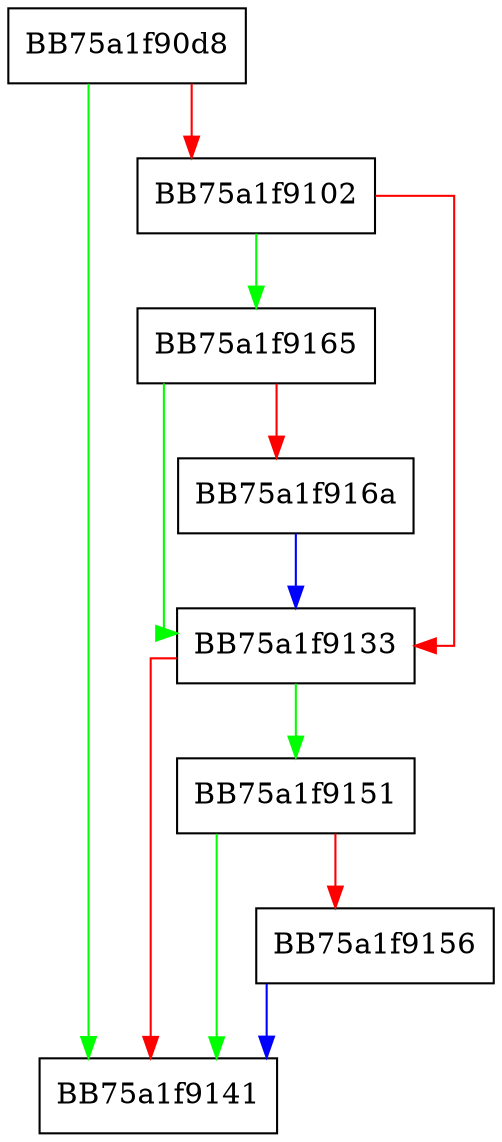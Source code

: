digraph checkstacksizes {
  node [shape="box"];
  graph [splines=ortho];
  BB75a1f90d8 -> BB75a1f9141 [color="green"];
  BB75a1f90d8 -> BB75a1f9102 [color="red"];
  BB75a1f9102 -> BB75a1f9165 [color="green"];
  BB75a1f9102 -> BB75a1f9133 [color="red"];
  BB75a1f9133 -> BB75a1f9151 [color="green"];
  BB75a1f9133 -> BB75a1f9141 [color="red"];
  BB75a1f9151 -> BB75a1f9141 [color="green"];
  BB75a1f9151 -> BB75a1f9156 [color="red"];
  BB75a1f9156 -> BB75a1f9141 [color="blue"];
  BB75a1f9165 -> BB75a1f9133 [color="green"];
  BB75a1f9165 -> BB75a1f916a [color="red"];
  BB75a1f916a -> BB75a1f9133 [color="blue"];
}